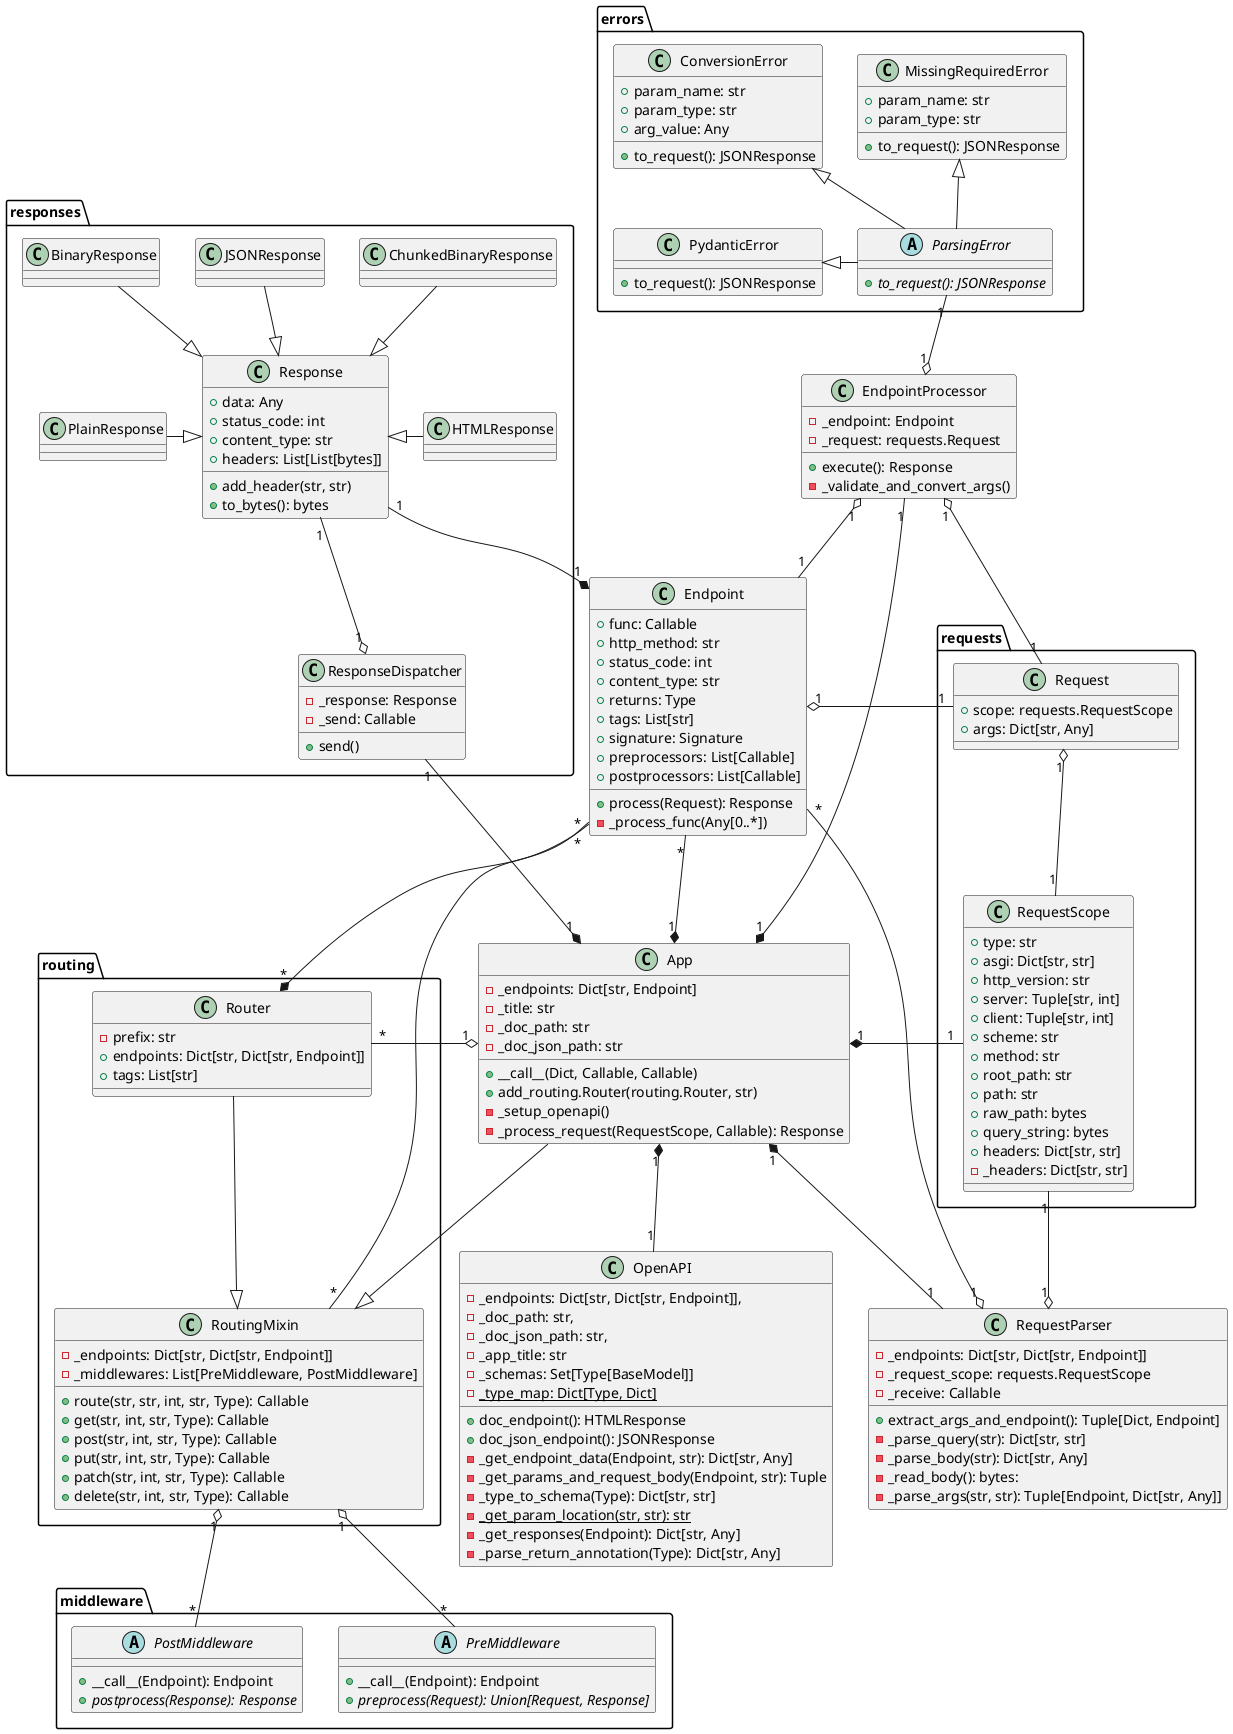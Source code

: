 @startuml

class routing.RoutingMixin {
    - _endpoints: Dict[str, Dict[str, Endpoint]]
    - _middlewares: List[PreMiddleware, PostMiddleware]
    + route(str, str, int, str, Type): Callable
    + get(str, int, str, Type): Callable
    + post(str, int, str, Type): Callable
    + put(str, int, str, Type): Callable
    + patch(str, int, str, Type): Callable
    + delete(str, int, str, Type): Callable
}

class App {
    - _endpoints: Dict[str, Endpoint]
    - _title: str
    - _doc_path: str
    - _doc_json_path: str

    + __call__(Dict, Callable, Callable)
    + add_routing.Router(routing.Router, str)
    - _setup_openapi()
    - _process_request(RequestScope, Callable): Response
}


class routing.Router {
    - prefix: str
    + endpoints: Dict[str, Dict[str, Endpoint]]
    + tags: List[str]
}

class Endpoint {
    + func: Callable
    + http_method: str
    + status_code: int
    + content_type: str
    + returns: Type
    + tags: List[str]
    + signature: Signature
    + preprocessors: List[Callable]
    + postprocessors: List[Callable]

    + process(Request): Response
    - _process_func(Any[0..*])
}


abstract class errors.ParsingError {
    + {abstract} to_request(): JSONResponse
}

class errors.PydanticError  {
    + to_request(): JSONResponse
}

class errors.ConversionError {
    + param_name: str
    + param_type: str
    + arg_value: Any
    + to_request(): JSONResponse
}

class errors.MissingRequiredError {
    + param_name: str
    + param_type: str
    + to_request(): JSONResponse
}


abstract class middleware.PreMiddleware {
    + __call__(Endpoint): Endpoint
    + {abstract} preprocess(Request): Union[Request, Response]
}

abstract class middleware.PostMiddleware {
    + __call__(Endpoint): Endpoint
    + {abstract} postprocess(Response): Response
}


class OpenAPI {
    - _endpoints: Dict[str, Dict[str, Endpoint]],
    - _doc_path: str,
    - _doc_json_path: str,
    - _app_title: str
    - _schemas: Set[Type[BaseModel]]
    - {static} _type_map: Dict[Type, Dict]

    + doc_endpoint(): HTMLResponse
    + doc_json_endpoint(): JSONResponse
    - _get_endpoint_data(Endpoint, str): Dict[str, Any]
    - _get_params_and_request_body(Endpoint, str): Tuple
    - _type_to_schema(Type): Dict[str, str]
    - {static} _get_param_location(str, str): str
    - _get_responses(Endpoint): Dict[str, Any]
    - _parse_return_annotation(Type): Dict[str, Any]
}


class RequestParser {
    - _endpoints: Dict[str, Dict[str, Endpoint]]
    - _request_scope: requests.RequestScope
    - _receive: Callable

    + extract_args_and_endpoint(): Tuple[Dict, Endpoint]
    - _parse_query(str): Dict[str, str]
    - _parse_body(str): Dict[str, Any]
    - _read_body(): bytes:
    - _parse_args(str, str): Tuple[Endpoint, Dict[str, Any]]
}

class EndpointProcessor {
    - _endpoint: Endpoint
    - _request: requests.Request

    + execute(): Response
    - _validate_and_convert_args()
}

class requests.RequestScope {
    + type: str
    + asgi: Dict[str, str]
    + http_version: str
    + server: Tuple[str, int]
    + client: Tuple[str, int]
    + scheme: str
    + method: str
    + root_path: str
    + path: str
    + raw_path: bytes
    + query_string: bytes
    + headers: Dict[str, str]
    - _headers: Dict[str, str]
}

class requests.Request {
    + scope: requests.RequestScope
    + args: Dict[str, Any]
}

class responses.Response {
    + data: Any
    + status_code: int
    + content_type: str
    + headers: List[List[bytes]]

    + add_header(str, str)
    + to_bytes(): bytes
}

class responses.PlainResponse
class responses.HTMLResponse
class responses.JSONResponse
class responses.BinaryResponse
class responses.ChunkedBinaryResponse

responses.PlainResponse         -r-|> responses.Response
responses.HTMLResponse          -l-|> responses.Response
responses.JSONResponse          -d-|> responses.Response
responses.BinaryResponse        --|> responses.Response
responses.ChunkedBinaryResponse -d-|> responses.Response

class responses.ResponseDispatcher {
    - _response: Response
    - _send: Callable

    + send()
}


routing.Router -d-|> routing.RoutingMixin
App --|> routing.RoutingMixin
routing.Router "*" *-- "*" Endpoint
App "1" *-u- "*" Endpoint
App "1" o-- "*" routing.Router

App "1" *-- "1" OpenAPI
App "1" *-l- "1" requests.RequestScope
App "1" *-- "1" RequestParser
App "1" *-l- "1" EndpointProcessor
App "1" *-u- "1" responses.ResponseDispatcher

RequestParser "1" o-- "*" Endpoint
RequestParser "1" o-- "1" requests.RequestScope

requests.Request "1" o-d- "1" requests.RequestScope

EndpointProcessor "1" o-- "1" Endpoint
EndpointProcessor "1" o-l- "1" requests.Request
EndpointProcessor "1" o-u- "1" errors.ParsingError

errors.ParsingError -l-|> errors.PydanticError
errors.ParsingError -u-|> errors.ConversionError
errors.ParsingError -u-|> errors.MissingRequiredError

responses.ResponseDispatcher "1" o-u- "1" responses.Response

routing.RoutingMixin "*" -l--- "*" Endpoint
Endpoint "1" o-- "1" requests.Request
Endpoint "1" *-- "1" responses.Response

'middleware.PreMiddleware -- middleware.PostMiddleware
routing.RoutingMixin "1" o-d- "*" middleware.PreMiddleware
routing.RoutingMixin "1" o-d- "*" middleware.PostMiddleware

@enduml